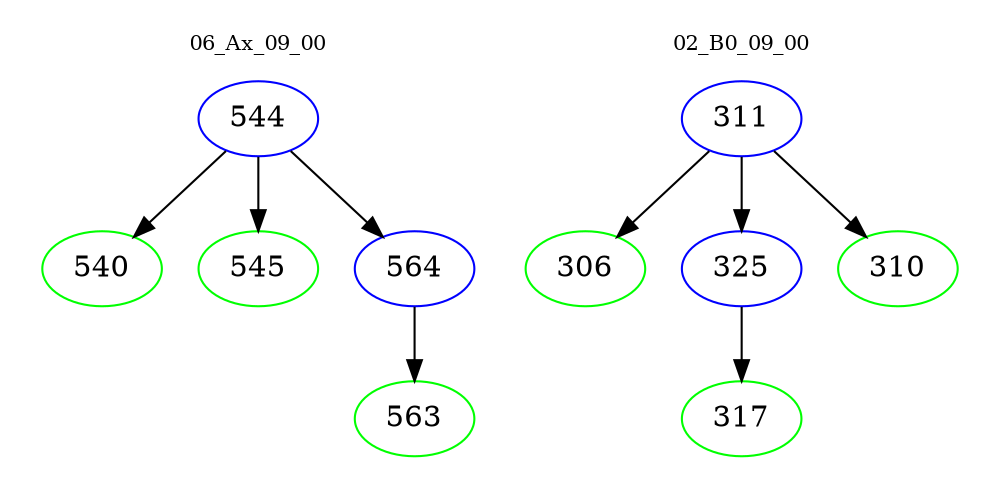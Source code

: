 digraph{
subgraph cluster_0 {
color = white
label = "06_Ax_09_00";
fontsize=10;
T0_544 [label="544", color="blue"]
T0_544 -> T0_540 [color="black"]
T0_540 [label="540", color="green"]
T0_544 -> T0_545 [color="black"]
T0_545 [label="545", color="green"]
T0_544 -> T0_564 [color="black"]
T0_564 [label="564", color="blue"]
T0_564 -> T0_563 [color="black"]
T0_563 [label="563", color="green"]
}
subgraph cluster_1 {
color = white
label = "02_B0_09_00";
fontsize=10;
T1_311 [label="311", color="blue"]
T1_311 -> T1_306 [color="black"]
T1_306 [label="306", color="green"]
T1_311 -> T1_325 [color="black"]
T1_325 [label="325", color="blue"]
T1_325 -> T1_317 [color="black"]
T1_317 [label="317", color="green"]
T1_311 -> T1_310 [color="black"]
T1_310 [label="310", color="green"]
}
}
